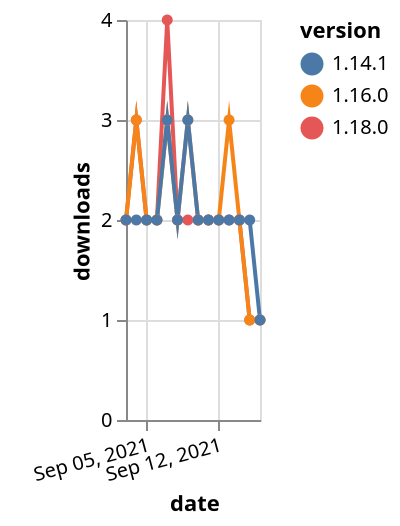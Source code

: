 {"$schema": "https://vega.github.io/schema/vega-lite/v5.json", "description": "A simple bar chart with embedded data.", "data": {"values": [{"date": "2021-09-03", "total": 2395, "delta": 2, "version": "1.18.0"}, {"date": "2021-09-04", "total": 2398, "delta": 3, "version": "1.18.0"}, {"date": "2021-09-05", "total": 2400, "delta": 2, "version": "1.18.0"}, {"date": "2021-09-06", "total": 2402, "delta": 2, "version": "1.18.0"}, {"date": "2021-09-07", "total": 2406, "delta": 4, "version": "1.18.0"}, {"date": "2021-09-08", "total": 2408, "delta": 2, "version": "1.18.0"}, {"date": "2021-09-09", "total": 2410, "delta": 2, "version": "1.18.0"}, {"date": "2021-09-10", "total": 2412, "delta": 2, "version": "1.18.0"}, {"date": "2021-09-11", "total": 2414, "delta": 2, "version": "1.18.0"}, {"date": "2021-09-12", "total": 2416, "delta": 2, "version": "1.18.0"}, {"date": "2021-09-13", "total": 2418, "delta": 2, "version": "1.18.0"}, {"date": "2021-09-14", "total": 2420, "delta": 2, "version": "1.18.0"}, {"date": "2021-09-15", "total": 2421, "delta": 1, "version": "1.18.0"}, {"date": "2021-09-16", "total": 2422, "delta": 1, "version": "1.18.0"}, {"date": "2021-09-03", "total": 2584, "delta": 2, "version": "1.16.0"}, {"date": "2021-09-04", "total": 2587, "delta": 3, "version": "1.16.0"}, {"date": "2021-09-05", "total": 2589, "delta": 2, "version": "1.16.0"}, {"date": "2021-09-06", "total": 2591, "delta": 2, "version": "1.16.0"}, {"date": "2021-09-07", "total": 2594, "delta": 3, "version": "1.16.0"}, {"date": "2021-09-08", "total": 2596, "delta": 2, "version": "1.16.0"}, {"date": "2021-09-09", "total": 2599, "delta": 3, "version": "1.16.0"}, {"date": "2021-09-10", "total": 2601, "delta": 2, "version": "1.16.0"}, {"date": "2021-09-11", "total": 2603, "delta": 2, "version": "1.16.0"}, {"date": "2021-09-12", "total": 2605, "delta": 2, "version": "1.16.0"}, {"date": "2021-09-13", "total": 2608, "delta": 3, "version": "1.16.0"}, {"date": "2021-09-14", "total": 2610, "delta": 2, "version": "1.16.0"}, {"date": "2021-09-15", "total": 2611, "delta": 1, "version": "1.16.0"}, {"date": "2021-09-16", "total": 2612, "delta": 1, "version": "1.16.0"}, {"date": "2021-09-03", "total": 2603, "delta": 2, "version": "1.14.1"}, {"date": "2021-09-04", "total": 2605, "delta": 2, "version": "1.14.1"}, {"date": "2021-09-05", "total": 2607, "delta": 2, "version": "1.14.1"}, {"date": "2021-09-06", "total": 2609, "delta": 2, "version": "1.14.1"}, {"date": "2021-09-07", "total": 2612, "delta": 3, "version": "1.14.1"}, {"date": "2021-09-08", "total": 2614, "delta": 2, "version": "1.14.1"}, {"date": "2021-09-09", "total": 2617, "delta": 3, "version": "1.14.1"}, {"date": "2021-09-10", "total": 2619, "delta": 2, "version": "1.14.1"}, {"date": "2021-09-11", "total": 2621, "delta": 2, "version": "1.14.1"}, {"date": "2021-09-12", "total": 2623, "delta": 2, "version": "1.14.1"}, {"date": "2021-09-13", "total": 2625, "delta": 2, "version": "1.14.1"}, {"date": "2021-09-14", "total": 2627, "delta": 2, "version": "1.14.1"}, {"date": "2021-09-15", "total": 2629, "delta": 2, "version": "1.14.1"}, {"date": "2021-09-16", "total": 2630, "delta": 1, "version": "1.14.1"}]}, "width": "container", "mark": {"type": "line", "point": {"filled": true}}, "encoding": {"x": {"field": "date", "type": "temporal", "timeUnit": "yearmonthdate", "title": "date", "axis": {"labelAngle": -15}}, "y": {"field": "delta", "type": "quantitative", "title": "downloads"}, "color": {"field": "version", "type": "nominal"}, "tooltip": {"field": "delta"}}}